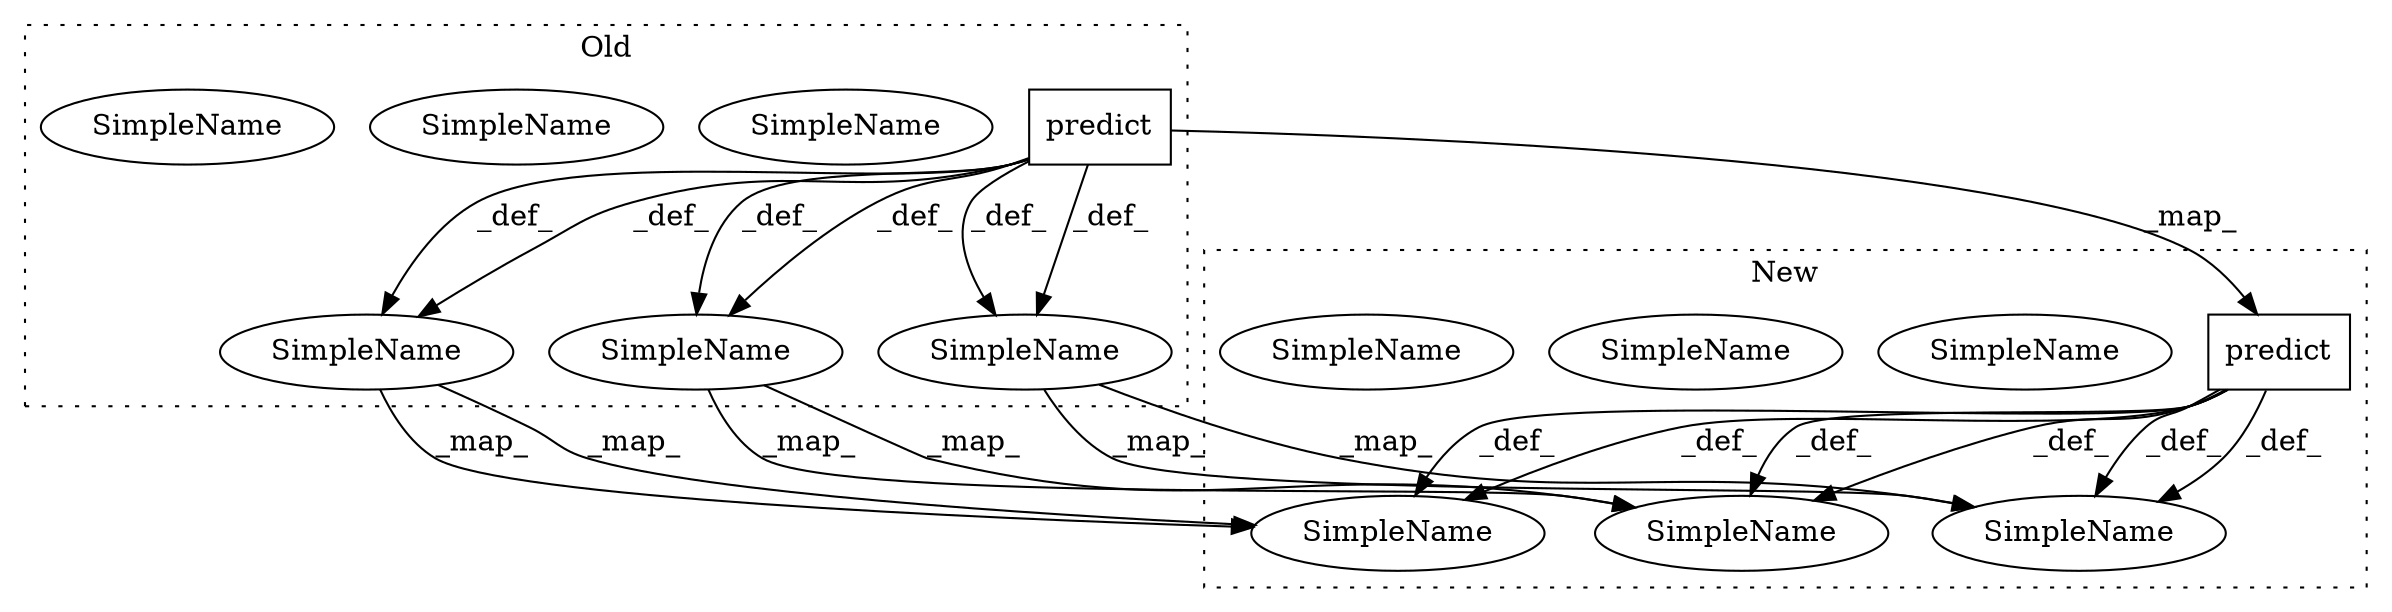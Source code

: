 digraph G {
subgraph cluster0 {
1 [label="predict" a="32" s="3066,3087" l="8,1" shape="box"];
3 [label="SimpleName" a="42" s="3406" l="21" shape="ellipse"];
6 [label="SimpleName" a="42" s="3406" l="21" shape="ellipse"];
7 [label="SimpleName" a="42" s="3100" l="10" shape="ellipse"];
10 [label="SimpleName" a="42" s="3100" l="10" shape="ellipse"];
11 [label="SimpleName" a="42" s="3282" l="23" shape="ellipse"];
14 [label="SimpleName" a="42" s="3282" l="23" shape="ellipse"];
label = "Old";
style="dotted";
}
subgraph cluster1 {
2 [label="predict" a="32" s="3097,3118" l="8,1" shape="box"];
4 [label="SimpleName" a="42" s="3407" l="21" shape="ellipse"];
5 [label="SimpleName" a="42" s="3407" l="21" shape="ellipse"];
8 [label="SimpleName" a="42" s="3131" l="10" shape="ellipse"];
9 [label="SimpleName" a="42" s="3131" l="10" shape="ellipse"];
12 [label="SimpleName" a="42" s="3283" l="23" shape="ellipse"];
13 [label="SimpleName" a="42" s="3283" l="23" shape="ellipse"];
label = "New";
style="dotted";
}
1 -> 10 [label="_def_"];
1 -> 14 [label="_def_"];
1 -> 14 [label="_def_"];
1 -> 6 [label="_def_"];
1 -> 2 [label="_map_"];
1 -> 6 [label="_def_"];
1 -> 10 [label="_def_"];
2 -> 9 [label="_def_"];
2 -> 13 [label="_def_"];
2 -> 9 [label="_def_"];
2 -> 5 [label="_def_"];
2 -> 5 [label="_def_"];
2 -> 13 [label="_def_"];
6 -> 5 [label="_map_"];
6 -> 5 [label="_map_"];
10 -> 9 [label="_map_"];
10 -> 9 [label="_map_"];
14 -> 13 [label="_map_"];
14 -> 13 [label="_map_"];
}